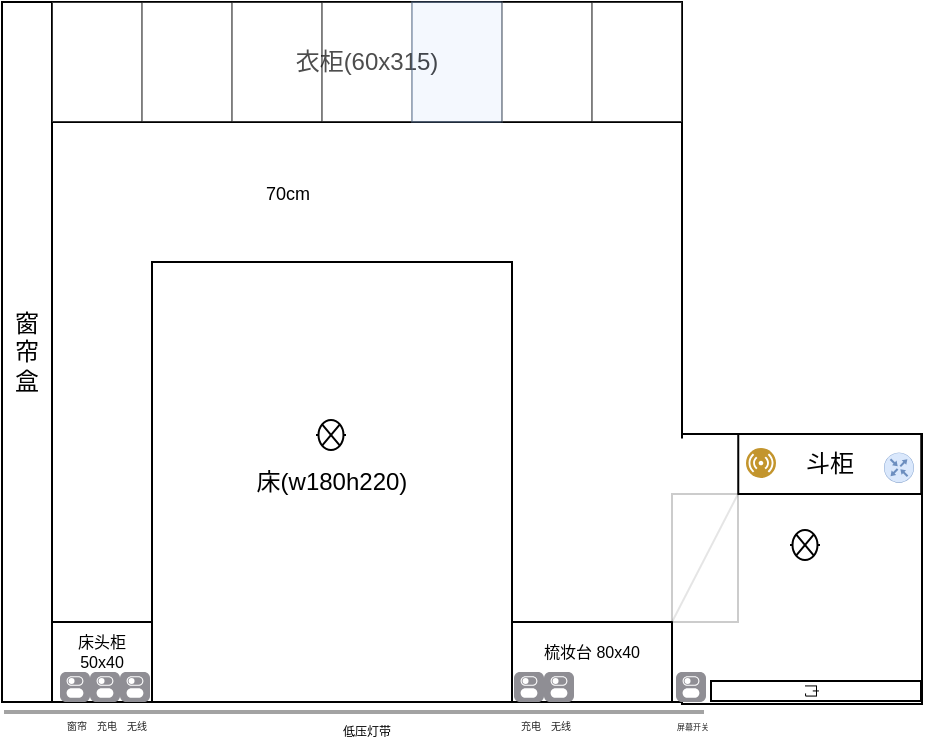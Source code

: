 <mxfile version="22.1.4" type="github" pages="7">
  <diagram id="iGxLTob1CFTJOu1sMd-u" name="主卧">
    <mxGraphModel dx="678" dy="380" grid="0" gridSize="10" guides="0" tooltips="1" connect="1" arrows="1" fold="1" page="0" pageScale="1" pageWidth="500" pageHeight="400" background="none" math="0" shadow="0">
      <root>
        <mxCell id="0" />
        <mxCell id="1" parent="0" />
        <mxCell id="2" value="" style="rounded=0;whiteSpace=wrap;html=1;" parent="1" vertex="1">
          <mxGeometry x="350" y="245" width="120" height="135" as="geometry" />
        </mxCell>
        <mxCell id="3" value="" style="rounded=0;whiteSpace=wrap;html=1;" parent="1" vertex="1">
          <mxGeometry x="10" y="29" width="340" height="350" as="geometry" />
        </mxCell>
        <mxCell id="4" value="&lt;font style=&quot;font-size: 7px;&quot;&gt;门&lt;/font&gt;" style="rounded=0;whiteSpace=wrap;html=1;rotation=90;" parent="1" vertex="1">
          <mxGeometry x="412" y="321" width="10" height="105" as="geometry" />
        </mxCell>
        <mxCell id="5" value="&lt;font style=&quot;font-size: 12px;&quot;&gt;窗帘盒&lt;/font&gt;" style="rounded=0;whiteSpace=wrap;html=1;" parent="1" vertex="1">
          <mxGeometry x="10" y="29" width="25" height="350" as="geometry" />
        </mxCell>
        <mxCell id="6" value="床头柜&lt;br&gt;50x40&lt;br&gt;&lt;br&gt;" style="rounded=0;whiteSpace=wrap;html=1;fontSize=8;" parent="1" vertex="1">
          <mxGeometry x="35" y="339" width="50" height="40" as="geometry" />
        </mxCell>
        <mxCell id="7" value="" style="rounded=0;whiteSpace=wrap;html=1;fontSize=12;strokeWidth=0;strokeColor=none;" parent="1" vertex="1">
          <mxGeometry x="345" y="247" width="10" height="131" as="geometry" />
        </mxCell>
        <mxCell id="8" value="梳妆台 80x40&lt;br&gt;&lt;br&gt;" style="rounded=0;whiteSpace=wrap;html=1;fontSize=8;" parent="1" vertex="1">
          <mxGeometry x="265" y="339" width="80" height="40" as="geometry" />
        </mxCell>
        <mxCell id="9" value="斗柜" style="rounded=0;whiteSpace=wrap;html=1;rotation=90;horizontal=0;" parent="1" vertex="1">
          <mxGeometry x="408.88" y="214.25" width="30" height="91.5" as="geometry" />
        </mxCell>
        <mxCell id="10" value="&lt;font style=&quot;font-size: 9px;&quot;&gt;70cm&lt;/font&gt;" style="rounded=0;whiteSpace=wrap;html=1;rotation=90;horizontal=0;strokeColor=none;" parent="1" vertex="1">
          <mxGeometry x="118" y="109" width="70" height="30" as="geometry" />
        </mxCell>
        <mxCell id="11" value="衣柜(60x315)" style="rounded=0;whiteSpace=wrap;html=1;" parent="1" vertex="1">
          <mxGeometry x="35" y="29" width="315" height="60" as="geometry" />
        </mxCell>
        <mxCell id="12" value="床(w180h220)" style="rounded=0;whiteSpace=wrap;html=1;" parent="1" vertex="1">
          <mxGeometry x="85" y="159" width="180" height="220" as="geometry" />
        </mxCell>
        <mxCell id="jFWw-1WB0AM2nuvwrmAK-12" value="" style="rounded=0;whiteSpace=wrap;html=1;fontSize=16;opacity=30;" parent="1" vertex="1">
          <mxGeometry x="35" y="29" width="45" height="60" as="geometry" />
        </mxCell>
        <mxCell id="jFWw-1WB0AM2nuvwrmAK-13" value="" style="rounded=0;whiteSpace=wrap;html=1;fontSize=16;opacity=30;" parent="1" vertex="1">
          <mxGeometry x="80" y="29" width="45" height="60" as="geometry" />
        </mxCell>
        <mxCell id="jFWw-1WB0AM2nuvwrmAK-14" value="" style="rounded=0;whiteSpace=wrap;html=1;fontSize=16;opacity=30;" parent="1" vertex="1">
          <mxGeometry x="125" y="29" width="45" height="60" as="geometry" />
        </mxCell>
        <mxCell id="jFWw-1WB0AM2nuvwrmAK-15" value="" style="rounded=0;whiteSpace=wrap;html=1;fontSize=16;opacity=30;" parent="1" vertex="1">
          <mxGeometry x="170" y="29" width="45" height="60" as="geometry" />
        </mxCell>
        <mxCell id="jFWw-1WB0AM2nuvwrmAK-16" value="" style="rounded=0;whiteSpace=wrap;html=1;fontSize=16;opacity=30;fillColor=#dae8fc;strokeColor=#6c8ebf;" parent="1" vertex="1">
          <mxGeometry x="215" y="29" width="45" height="60" as="geometry" />
        </mxCell>
        <mxCell id="jFWw-1WB0AM2nuvwrmAK-17" value="" style="rounded=0;whiteSpace=wrap;html=1;fontSize=16;opacity=30;" parent="1" vertex="1">
          <mxGeometry x="260" y="29" width="45" height="60" as="geometry" />
        </mxCell>
        <mxCell id="jFWw-1WB0AM2nuvwrmAK-18" value="" style="rounded=0;whiteSpace=wrap;html=1;fontSize=16;opacity=30;" parent="1" vertex="1">
          <mxGeometry x="305" y="29" width="45" height="60" as="geometry" />
        </mxCell>
        <mxCell id="hAA1NZ7OuUM9K7THEyfF-14" value="" style="image;aspect=fixed;perimeter=ellipsePerimeter;html=1;align=center;shadow=0;dashed=0;fontColor=#4277BB;labelBackgroundColor=default;fontSize=12;spacingTop=3;image=img/lib/ibm/users/sensor.svg;imageBackground=default;fillStyle=hatch;" vertex="1" parent="1">
          <mxGeometry x="382" y="252" width="15" height="15" as="geometry" />
        </mxCell>
        <mxCell id="1U1xgXzTZR26I6f4ALCo-12" value="&lt;font style=&quot;font-size: 4px;&quot;&gt;屏幕开关&lt;/font&gt;" style="html=1;strokeWidth=1;shadow=0;dashed=0;shape=mxgraph.ios7.misc.switch;fillColor=#8F8E94;strokeColor=none;buttonText=;strokeColor2=#222222;fontColor=#222222;fontSize=8;verticalLabelPosition=bottom;verticalAlign=top;align=center;sketch=0;" vertex="1" parent="1">
          <mxGeometry x="347" y="364" width="15" height="15" as="geometry" />
        </mxCell>
        <mxCell id="1U1xgXzTZR26I6f4ALCo-13" value="&lt;font style=&quot;font-size: 5px;&quot;&gt;充电&lt;/font&gt;" style="html=1;strokeWidth=1;shadow=0;dashed=0;shape=mxgraph.ios7.misc.switch;fillColor=#8F8E94;strokeColor=none;buttonText=;strokeColor2=#222222;fontColor=#222222;fontSize=8;verticalLabelPosition=bottom;verticalAlign=top;align=center;sketch=0;" vertex="1" parent="1">
          <mxGeometry x="266" y="364" width="15" height="15" as="geometry" />
        </mxCell>
        <mxCell id="1U1xgXzTZR26I6f4ALCo-14" value="&lt;font style=&quot;font-size: 5px;&quot;&gt;无线&lt;/font&gt;" style="html=1;strokeWidth=1;shadow=0;dashed=0;shape=mxgraph.ios7.misc.switch;fillColor=#8F8E94;strokeColor=none;buttonText=;strokeColor2=#222222;fontColor=#222222;fontSize=8;verticalLabelPosition=bottom;verticalAlign=top;align=center;sketch=0;" vertex="1" parent="1">
          <mxGeometry x="69" y="364" width="15" height="15" as="geometry" />
        </mxCell>
        <mxCell id="1U1xgXzTZR26I6f4ALCo-15" value="&lt;font style=&quot;font-size: 5px;&quot;&gt;充电&lt;/font&gt;" style="html=1;strokeWidth=1;shadow=0;dashed=0;shape=mxgraph.ios7.misc.switch;fillColor=#8F8E94;strokeColor=none;buttonText=;strokeColor2=#222222;fontColor=#222222;fontSize=8;verticalLabelPosition=bottom;verticalAlign=top;align=center;sketch=0;" vertex="1" parent="1">
          <mxGeometry x="54" y="364" width="15" height="15" as="geometry" />
        </mxCell>
        <mxCell id="1U1xgXzTZR26I6f4ALCo-17" value="&lt;font style=&quot;font-size: 5px;&quot;&gt;无线&lt;/font&gt;" style="html=1;strokeWidth=1;shadow=0;dashed=0;shape=mxgraph.ios7.misc.switch;fillColor=#8F8E94;strokeColor=none;buttonText=;strokeColor2=#222222;fontColor=#222222;fontSize=8;verticalLabelPosition=bottom;verticalAlign=top;align=center;sketch=0;" vertex="1" parent="1">
          <mxGeometry x="281" y="364" width="15" height="15" as="geometry" />
        </mxCell>
        <mxCell id="1U1xgXzTZR26I6f4ALCo-18" value="&lt;font style=&quot;font-size: 5px;&quot;&gt;窗帘&lt;/font&gt;" style="html=1;strokeWidth=1;shadow=0;dashed=0;shape=mxgraph.ios7.misc.switch;fillColor=#8F8E94;strokeColor=none;buttonText=;strokeColor2=#222222;fontColor=#222222;fontSize=8;verticalLabelPosition=bottom;verticalAlign=top;align=center;sketch=0;" vertex="1" parent="1">
          <mxGeometry x="39" y="364" width="15" height="15" as="geometry" />
        </mxCell>
        <mxCell id="1U1xgXzTZR26I6f4ALCo-19" value="" style="sketch=0;points=[[0.5,0,0],[1,0.5,0],[0.5,1,0],[0,0.5,0],[0.145,0.145,0],[0.856,0.145,0],[0.855,0.856,0],[0.145,0.855,0]];verticalLabelPosition=bottom;html=1;verticalAlign=top;aspect=fixed;align=center;pointerEvents=1;shape=mxgraph.cisco19.rect;prIcon=router;fontSize=16;fillColor=#dae8fc;strokeColor=#6c8ebf;" vertex="1" parent="1">
          <mxGeometry x="451" y="254.37" width="15" height="15" as="geometry" />
        </mxCell>
        <mxCell id="y-0ovtjLK2a4nf-JqHrx-13" value="" style="pointerEvents=1;verticalLabelPosition=bottom;shadow=0;dashed=0;align=center;html=1;verticalAlign=top;shape=mxgraph.electrical.miscellaneous.light_bulb;" vertex="1" parent="1">
          <mxGeometry x="404" y="293" width="15" height="15" as="geometry" />
        </mxCell>
        <mxCell id="y-0ovtjLK2a4nf-JqHrx-14" value="" style="pointerEvents=1;verticalLabelPosition=bottom;shadow=0;dashed=0;align=center;html=1;verticalAlign=top;shape=mxgraph.electrical.miscellaneous.light_bulb;" vertex="1" parent="1">
          <mxGeometry x="167" y="238" width="15" height="15" as="geometry" />
        </mxCell>
        <mxCell id="y-0ovtjLK2a4nf-JqHrx-15" value="" style="endArrow=none;html=1;rounded=1;strokeWidth=2;opacity=60;shadow=0;fillColor=#f5f5f5;strokeColor=#666666;" edge="1" parent="1">
          <mxGeometry width="50" height="50" relative="1" as="geometry">
            <mxPoint x="11" y="384" as="sourcePoint" />
            <mxPoint x="361" y="384" as="targetPoint" />
          </mxGeometry>
        </mxCell>
        <mxCell id="y-0ovtjLK2a4nf-JqHrx-16" value="&lt;font style=&quot;font-size: 6px;&quot;&gt;低压灯带&lt;/font&gt;" style="edgeLabel;html=1;align=center;verticalAlign=middle;resizable=0;points=[];" vertex="1" connectable="0" parent="y-0ovtjLK2a4nf-JqHrx-15">
          <mxGeometry x="0.065" y="1" relative="1" as="geometry">
            <mxPoint x="-6" y="9" as="offset" />
          </mxGeometry>
        </mxCell>
        <mxCell id="6Dko9cEeXpgjpk5yiKE9-14" value="" style="rounded=0;whiteSpace=wrap;html=1;opacity=20;" vertex="1" parent="1">
          <mxGeometry x="345" y="275" width="33" height="64" as="geometry" />
        </mxCell>
        <mxCell id="6Dko9cEeXpgjpk5yiKE9-13" value="" style="endArrow=none;html=1;rounded=0;entryX=1;entryY=0;entryDx=0;entryDy=0;exitX=0;exitY=1;exitDx=0;exitDy=0;opacity=10;" edge="1" parent="1" source="6Dko9cEeXpgjpk5yiKE9-14" target="6Dko9cEeXpgjpk5yiKE9-14">
          <mxGeometry width="50" height="50" relative="1" as="geometry">
            <mxPoint x="345" y="338" as="sourcePoint" />
            <mxPoint x="395" y="288" as="targetPoint" />
          </mxGeometry>
        </mxCell>
      </root>
    </mxGraphModel>
  </diagram>
  <diagram name="客餐厅" id="IkxFQr-uDUhr6iipd33n">
    <mxGraphModel dx="874" dy="666" grid="0" gridSize="10" guides="0" tooltips="1" connect="1" arrows="1" fold="1" page="0" pageScale="1" pageWidth="500" pageHeight="400" background="none" math="0" shadow="0">
      <root>
        <mxCell id="0RadBY_C3BraXhIQItzH-0" />
        <mxCell id="0RadBY_C3BraXhIQItzH-1" parent="0RadBY_C3BraXhIQItzH-0" />
        <mxCell id="0RadBY_C3BraXhIQItzH-7" value="" style="rounded=0;whiteSpace=wrap;html=1;fontSize=12;strokeWidth=0;strokeColor=none;" vertex="1" parent="0RadBY_C3BraXhIQItzH-1">
          <mxGeometry x="345" y="220" width="10" height="158" as="geometry" />
        </mxCell>
        <mxCell id="0RadBY_C3BraXhIQItzH-12" value="" style="rounded=0;whiteSpace=wrap;html=1;rotation=0;" vertex="1" parent="0RadBY_C3BraXhIQItzH-1">
          <mxGeometry x="-60" y="502" width="480" height="390" as="geometry" />
        </mxCell>
        <mxCell id="JO8drXEu4NLQUVlrzWHn-0" value="" style="rounded=0;whiteSpace=wrap;html=1;" vertex="1" parent="0RadBY_C3BraXhIQItzH-1">
          <mxGeometry x="420" y="502" width="290" height="390" as="geometry" />
        </mxCell>
        <mxCell id="8EIsKOmHCRe4T48h-WTD-0" value="" style="rounded=0;whiteSpace=wrap;html=1;" vertex="1" parent="0RadBY_C3BraXhIQItzH-1">
          <mxGeometry x="250" y="892" width="170" height="230" as="geometry" />
        </mxCell>
        <mxCell id="XW0Dbj1vKxwMWDCjLG6Q-60" value="" style="rounded=0;whiteSpace=wrap;html=1;container=0;" vertex="1" parent="0RadBY_C3BraXhIQItzH-1">
          <mxGeometry x="434" y="905" width="275" height="215" as="geometry" />
        </mxCell>
        <mxCell id="m3Jh8_dRt-DaYdOaXuVg-0" value="" style="rounded=0;whiteSpace=wrap;html=1;" vertex="1" parent="0RadBY_C3BraXhIQItzH-1">
          <mxGeometry x="-61" y="231" width="340" height="270" as="geometry" />
        </mxCell>
        <mxCell id="0RadBY_C3BraXhIQItzH-2" value="" style="rounded=0;whiteSpace=wrap;html=1;" vertex="1" parent="0RadBY_C3BraXhIQItzH-1">
          <mxGeometry x="280" y="97" width="120" height="135" as="geometry" />
        </mxCell>
        <mxCell id="0RadBY_C3BraXhIQItzH-3" value="" style="rounded=0;whiteSpace=wrap;html=1;" vertex="1" parent="0RadBY_C3BraXhIQItzH-1">
          <mxGeometry x="-60" y="-118" width="340" height="350" as="geometry" />
        </mxCell>
        <mxCell id="Ew5XwRKEgUhvIoIF0asi-0" value="" style="rounded=0;whiteSpace=wrap;html=1;" vertex="1" parent="0RadBY_C3BraXhIQItzH-1">
          <mxGeometry x="425" y="84" width="285" height="260" as="geometry" />
        </mxCell>
        <mxCell id="Ew5XwRKEgUhvIoIF0asi-1" value="" style="rounded=0;whiteSpace=wrap;html=1;" vertex="1" parent="0RadBY_C3BraXhIQItzH-1">
          <mxGeometry x="280" y="-117" width="170" height="200" as="geometry" />
        </mxCell>
        <mxCell id="mytuuumM5dRBNz4xwmTH-0" value="" style="rounded=0;whiteSpace=wrap;html=1;" vertex="1" parent="0RadBY_C3BraXhIQItzH-1">
          <mxGeometry x="424" y="342" width="285" height="160" as="geometry" />
        </mxCell>
        <mxCell id="Fhilx2rJ1NwyBQfFNBjS-0" value="" style="rounded=0;whiteSpace=wrap;html=1;" vertex="1" parent="0RadBY_C3BraXhIQItzH-1">
          <mxGeometry x="710" y="501" width="170" height="390" as="geometry" />
        </mxCell>
        <mxCell id="O3Krx_S2obmwMUcF7uKc-0" value="" style="rounded=0;whiteSpace=wrap;html=1;" vertex="1" parent="0RadBY_C3BraXhIQItzH-1">
          <mxGeometry x="-191" y="232" width="130" height="659" as="geometry" />
        </mxCell>
        <mxCell id="rmdEsXPstIkQlDoMEhM1-0" value="" style="image;aspect=fixed;perimeter=ellipsePerimeter;html=1;align=center;shadow=0;dashed=0;fontColor=#4277BB;labelBackgroundColor=default;fontSize=12;spacingTop=3;image=img/lib/ibm/users/sensor.svg;imageBackground=default;fillStyle=hatch;" vertex="1" parent="0RadBY_C3BraXhIQItzH-1">
          <mxGeometry x="77" y="503" width="15" height="15" as="geometry" />
        </mxCell>
        <mxCell id="rmdEsXPstIkQlDoMEhM1-1" value="" style="sketch=0;points=[[0.5,0,0],[1,0.5,0],[0.5,1,0],[0,0.5,0],[0.145,0.145,0],[0.856,0.145,0],[0.855,0.856,0],[0.145,0.855,0]];verticalLabelPosition=bottom;html=1;verticalAlign=top;aspect=fixed;align=center;pointerEvents=1;shape=mxgraph.cisco19.rect;prIcon=router;fontSize=16;fillColor=#dae8fc;strokeColor=#6c8ebf;" vertex="1" parent="0RadBY_C3BraXhIQItzH-1">
          <mxGeometry x="175" y="504" width="15" height="15" as="geometry" />
        </mxCell>
        <mxCell id="LNrzgF7rz1Mp8zWWEF57-0" value="&lt;font style=&quot;font-size: 5px;&quot;&gt;屏幕开关&lt;/font&gt;" style="html=1;strokeWidth=1;shadow=0;dashed=0;shape=mxgraph.ios7.misc.switch;fillColor=#8F8E94;strokeColor=none;buttonText=;strokeColor2=#222222;fontColor=#222222;fontSize=8;verticalLabelPosition=middle;verticalAlign=middle;align=right;sketch=0;labelPosition=left;" vertex="1" parent="0RadBY_C3BraXhIQItzH-1">
          <mxGeometry x="403" y="1056" width="15" height="15" as="geometry" />
        </mxCell>
        <mxCell id="LNrzgF7rz1Mp8zWWEF57-1" value="&lt;span style=&quot;font-size: 5px;&quot;&gt;情景开关&lt;/span&gt;" style="html=1;strokeWidth=1;shadow=0;dashed=0;shape=mxgraph.ios7.misc.switch;fillColor=#8F8E94;strokeColor=none;buttonText=;strokeColor2=#222222;fontColor=#222222;fontSize=8;verticalLabelPosition=middle;verticalAlign=middle;align=right;sketch=0;labelPosition=left;" vertex="1" parent="0RadBY_C3BraXhIQItzH-1">
          <mxGeometry x="403" y="1072" width="15" height="15" as="geometry" />
        </mxCell>
        <mxCell id="93pt8aCrTcxU5U6Np_0g-0" value="" style="image;aspect=fixed;perimeter=ellipsePerimeter;html=1;align=center;shadow=0;dashed=0;fontColor=#4277BB;labelBackgroundColor=default;fontSize=12;spacingTop=3;image=img/lib/ibm/users/sensor.svg;imageBackground=default;fillStyle=hatch;" vertex="1" parent="0RadBY_C3BraXhIQItzH-1">
          <mxGeometry x="403" y="1039" width="14" height="14" as="geometry" />
        </mxCell>
        <mxCell id="93pt8aCrTcxU5U6Np_0g-1" value="&lt;font style=&quot;font-size: 5px;&quot;&gt;屏幕开关&lt;/font&gt;" style="html=1;strokeWidth=1;shadow=0;dashed=0;shape=mxgraph.ios7.misc.switch;fillColor=#8F8E94;strokeColor=none;buttonText=;strokeColor2=#222222;fontColor=#222222;fontSize=8;verticalLabelPosition=top;verticalAlign=bottom;align=center;sketch=0;labelPosition=center;" vertex="1" parent="0RadBY_C3BraXhIQItzH-1">
          <mxGeometry x="436" y="877" width="15" height="15" as="geometry" />
        </mxCell>
        <mxCell id="93pt8aCrTcxU5U6Np_0g-3" value="&lt;font style=&quot;font-size: 5px;&quot;&gt;客厅&lt;/font&gt;" style="html=1;strokeWidth=1;shadow=0;dashed=0;shape=mxgraph.ios7.misc.switch;fillColor=#8F8E94;strokeColor=none;buttonText=;strokeColor2=#222222;fontColor=#222222;fontSize=8;verticalLabelPosition=top;verticalAlign=bottom;align=center;sketch=0;labelPosition=center;" vertex="1" parent="0RadBY_C3BraXhIQItzH-1">
          <mxGeometry x="457" y="877" width="15" height="15" as="geometry" />
        </mxCell>
        <mxCell id="93pt8aCrTcxU5U6Np_0g-4" value="&lt;span style=&quot;font-size: 5px;&quot;&gt;餐厅&lt;/span&gt;" style="html=1;strokeWidth=1;shadow=0;dashed=0;shape=mxgraph.ios7.misc.switch;fillColor=#8F8E94;strokeColor=none;buttonText=;strokeColor2=#222222;fontColor=#222222;fontSize=8;verticalLabelPosition=top;verticalAlign=bottom;align=center;sketch=0;labelPosition=center;" vertex="1" parent="0RadBY_C3BraXhIQItzH-1">
          <mxGeometry x="478" y="877" width="15" height="15" as="geometry" />
        </mxCell>
        <mxCell id="93pt8aCrTcxU5U6Np_0g-7" value="&lt;span style=&quot;font-size: 5px;&quot;&gt;厨房&lt;/span&gt;" style="html=1;strokeWidth=1;shadow=0;dashed=0;shape=mxgraph.ios7.misc.switch;fillColor=#8F8E94;strokeColor=none;buttonText=;strokeColor2=#222222;fontColor=#222222;fontSize=8;verticalLabelPosition=top;verticalAlign=bottom;align=center;sketch=0;labelPosition=center;" vertex="1" parent="0RadBY_C3BraXhIQItzH-1">
          <mxGeometry x="696" y="794" width="15" height="15" as="geometry" />
        </mxCell>
        <mxCell id="93pt8aCrTcxU5U6Np_0g-9" value="" style="image;aspect=fixed;perimeter=ellipsePerimeter;html=1;align=center;shadow=0;dashed=0;fontColor=#4277BB;labelBackgroundColor=default;fontSize=12;spacingTop=3;image=img/lib/ibm/users/sensor.svg;imageBackground=default;fillStyle=hatch;" vertex="1" parent="0RadBY_C3BraXhIQItzH-1">
          <mxGeometry x="866" y="678" width="14" height="14" as="geometry" />
        </mxCell>
        <mxCell id="93pt8aCrTcxU5U6Np_0g-11" value="" style="image;aspect=fixed;perimeter=ellipsePerimeter;html=1;align=right;shadow=0;dashed=0;fontColor=#4277BB;labelBackgroundColor=default;fontSize=12;spacingTop=3;image=img/lib/ibm/users/sensor.svg;imageBackground=default;fillStyle=hatch;labelPosition=left;verticalLabelPosition=middle;verticalAlign=middle;" vertex="1" parent="0RadBY_C3BraXhIQItzH-1">
          <mxGeometry x="-78" y="497" width="14" height="14" as="geometry" />
        </mxCell>
        <mxCell id="93pt8aCrTcxU5U6Np_0g-12" value="&lt;font style=&quot;font-size: 5px;&quot;&gt;窗帘&lt;/font&gt;" style="html=1;strokeWidth=1;shadow=0;dashed=0;shape=mxgraph.ios7.misc.switch;fillColor=#8F8E94;strokeColor=none;buttonText=;strokeColor2=#222222;fontColor=#222222;fontSize=8;verticalLabelPosition=middle;verticalAlign=middle;align=right;sketch=0;labelPosition=left;" vertex="1" parent="0RadBY_C3BraXhIQItzH-1">
          <mxGeometry x="-80" y="516" width="15" height="15" as="geometry" />
        </mxCell>
        <mxCell id="93pt8aCrTcxU5U6Np_0g-13" value="&lt;font style=&quot;font-size: 5px;&quot;&gt;窗帘&lt;/font&gt;" style="html=1;strokeWidth=1;shadow=0;dashed=0;shape=mxgraph.ios7.misc.switch;fillColor=#8F8E94;strokeColor=none;buttonText=;strokeColor2=#222222;fontColor=#222222;fontSize=8;verticalLabelPosition=middle;verticalAlign=middle;align=right;sketch=0;labelPosition=left;" vertex="1" parent="0RadBY_C3BraXhIQItzH-1">
          <mxGeometry x="-80" y="531" width="15" height="15" as="geometry" />
        </mxCell>
        <mxCell id="93pt8aCrTcxU5U6Np_0g-14" value="&lt;font style=&quot;font-size: 5px;&quot;&gt;开关&lt;/font&gt;" style="html=1;strokeWidth=1;shadow=0;dashed=0;shape=mxgraph.ios7.misc.switch;fillColor=#8F8E94;strokeColor=none;buttonText=;strokeColor2=#222222;fontColor=#222222;fontSize=8;verticalLabelPosition=middle;verticalAlign=middle;align=right;sketch=0;labelPosition=left;" vertex="1" parent="0RadBY_C3BraXhIQItzH-1">
          <mxGeometry x="-81" y="549" width="15" height="15" as="geometry" />
        </mxCell>
        <mxCell id="93pt8aCrTcxU5U6Np_0g-16" value="&lt;span style=&quot;font-size: 5px;&quot;&gt;开关&lt;/span&gt;" style="html=1;strokeWidth=1;shadow=0;dashed=0;shape=mxgraph.ios7.misc.switch;fillColor=#8F8E94;strokeColor=none;buttonText=;strokeColor2=#222222;fontColor=#222222;fontSize=8;verticalLabelPosition=top;verticalAlign=bottom;align=center;sketch=0;labelPosition=center;" vertex="1" parent="0RadBY_C3BraXhIQItzH-1">
          <mxGeometry x="409" y="418" width="15" height="15" as="geometry" />
        </mxCell>
        <mxCell id="93pt8aCrTcxU5U6Np_0g-18" value="&lt;span style=&quot;font-size: 5px;&quot;&gt;开关&lt;/span&gt;" style="html=1;strokeWidth=1;shadow=0;dashed=0;shape=mxgraph.ios7.misc.switch;fillColor=#8F8E94;strokeColor=none;buttonText=;strokeColor2=#222222;fontColor=#222222;fontSize=8;verticalLabelPosition=top;verticalAlign=bottom;align=center;sketch=0;labelPosition=center;" vertex="1" parent="0RadBY_C3BraXhIQItzH-1">
          <mxGeometry x="263" y="61" width="15" height="15" as="geometry" />
        </mxCell>
        <mxCell id="93pt8aCrTcxU5U6Np_0g-19" value="" style="image;aspect=fixed;perimeter=ellipsePerimeter;html=1;align=center;shadow=0;dashed=0;fontColor=#4277BB;labelBackgroundColor=default;fontSize=12;spacingTop=3;image=img/lib/ibm/users/sensor.svg;imageBackground=default;fillStyle=hatch;" vertex="1" parent="0RadBY_C3BraXhIQItzH-1">
          <mxGeometry x="513" y="472" width="15" height="15" as="geometry" />
        </mxCell>
        <mxCell id="93pt8aCrTcxU5U6Np_0g-20" value="" style="image;aspect=fixed;perimeter=ellipsePerimeter;html=1;align=center;shadow=0;dashed=0;fontColor=#4277BB;labelBackgroundColor=default;fontSize=12;spacingTop=3;image=img/lib/ibm/users/sensor.svg;imageBackground=default;fillStyle=hatch;" vertex="1" parent="0RadBY_C3BraXhIQItzH-1">
          <mxGeometry x="652" y="349" width="15" height="15" as="geometry" />
        </mxCell>
      </root>
    </mxGraphModel>
  </diagram>
  <diagram id="X76r_KgreaUT2XttwzLK" name="次卧">
    <mxGraphModel dx="593" dy="333" grid="0" gridSize="10" guides="1" tooltips="1" connect="1" arrows="1" fold="1" page="0" pageScale="1" pageWidth="400" pageHeight="400" math="0" shadow="0">
      <root>
        <mxCell id="0" />
        <mxCell id="1" parent="0" />
        <mxCell id="YC-ziz15fnvhEWZhQmtj-1" value="" style="rounded=0;whiteSpace=wrap;html=1;" parent="1" vertex="1">
          <mxGeometry x="48" y="93" width="340" height="270" as="geometry" />
        </mxCell>
        <mxCell id="YC-ziz15fnvhEWZhQmtj-2" value="" style="rounded=0;whiteSpace=wrap;html=1;fontSize=7;" parent="1" vertex="1">
          <mxGeometry x="23" y="93" width="25" height="55" as="geometry" />
        </mxCell>
        <mxCell id="YC-ziz15fnvhEWZhQmtj-3" value="" style="rounded=0;whiteSpace=wrap;html=1;" parent="1" vertex="1">
          <mxGeometry x="48" y="93" width="15" height="270" as="geometry" />
        </mxCell>
        <mxCell id="YC-ziz15fnvhEWZhQmtj-4" value="&amp;nbsp; 空调" style="rounded=0;whiteSpace=wrap;html=1;" parent="1" vertex="1">
          <mxGeometry x="262" y="93" width="125" height="55" as="geometry" />
        </mxCell>
        <mxCell id="YC-ziz15fnvhEWZhQmtj-5" value="&lt;font style=&quot;font-size: 9px;&quot;&gt;推&lt;br&gt;拉&lt;br&gt;门&lt;/font&gt;" style="rounded=0;whiteSpace=wrap;html=1;" parent="1" vertex="1">
          <mxGeometry x="23" y="148" width="25" height="195" as="geometry" />
        </mxCell>
        <mxCell id="YC-ziz15fnvhEWZhQmtj-6" style="edgeStyle=none;html=1;fontSize=9;" parent="1" source="YC-ziz15fnvhEWZhQmtj-7" edge="1">
          <mxGeometry relative="1" as="geometry">
            <mxPoint x="207" y="190" as="targetPoint" />
            <Array as="points" />
          </mxGeometry>
        </mxCell>
        <mxCell id="YC-ziz15fnvhEWZhQmtj-7" value="&lt;font style=&quot;font-size: 9px;&quot;&gt;65cm&lt;/font&gt;" style="rounded=0;whiteSpace=wrap;html=1;fontSize=7;strokeColor=none;" parent="1" vertex="1">
          <mxGeometry x="193" y="148" width="30" height="65" as="geometry" />
        </mxCell>
        <mxCell id="YC-ziz15fnvhEWZhQmtj-8" value="椅子(60x60)" style="rounded=1;whiteSpace=wrap;html=1;fontSize=7;" parent="1" vertex="1">
          <mxGeometry x="88" y="280" width="60" height="60" as="geometry" />
        </mxCell>
        <mxCell id="YC-ziz15fnvhEWZhQmtj-9" value="桌子(110x60)" style="rounded=0;whiteSpace=wrap;html=1;fontSize=7;" parent="1" vertex="1">
          <mxGeometry x="63" y="303" width="110" height="60" as="geometry" />
        </mxCell>
        <mxCell id="YC-ziz15fnvhEWZhQmtj-11" value="床(150x215)" style="rounded=0;whiteSpace=wrap;html=1;" parent="1" vertex="1">
          <mxGeometry x="173" y="213" width="215" height="150" as="geometry" />
        </mxCell>
        <mxCell id="YC-ziz15fnvhEWZhQmtj-12" value="衣柜(55x200)" style="rounded=0;whiteSpace=wrap;html=1;" parent="1" vertex="1">
          <mxGeometry x="63" y="93" width="200" height="55" as="geometry" />
        </mxCell>
        <mxCell id="YC-ziz15fnvhEWZhQmtj-14" value="&lt;font style=&quot;font-size: 7px;&quot;&gt;门&lt;/font&gt;" style="rounded=0;whiteSpace=wrap;html=1;" parent="1" vertex="1">
          <mxGeometry x="298" y="93" width="90" height="10" as="geometry" />
        </mxCell>
        <mxCell id="iZ8hNC7S2IU6sly-sq2m-1" value="开&lt;br&gt;放&lt;br&gt;格" style="rounded=0;whiteSpace=wrap;html=1;fontSize=7;" parent="1" vertex="1">
          <mxGeometry x="263" y="93" width="20" height="55" as="geometry" />
        </mxCell>
        <mxCell id="YC-ziz15fnvhEWZhQmtj-13" value="&lt;font style=&quot;font-size: 7px;&quot;&gt;门&lt;/font&gt;" style="rounded=0;whiteSpace=wrap;html=1;" parent="1" vertex="1">
          <mxGeometry x="378" y="93" width="10" height="100" as="geometry" />
        </mxCell>
        <mxCell id="QCL5Y7JUFVMOseOvX-Qa-1" value="" style="image;aspect=fixed;perimeter=ellipsePerimeter;html=1;align=center;shadow=0;dashed=0;fontColor=#4277BB;labelBackgroundColor=default;fontSize=5;spacingTop=3;image=img/lib/ibm/users/sensor.svg;imageBackground=default;fillStyle=hatch;" vertex="1" parent="1">
          <mxGeometry x="156" y="348" width="15" height="15" as="geometry" />
        </mxCell>
        <mxCell id="QCL5Y7JUFVMOseOvX-Qa-2" value="无线" style="html=1;strokeWidth=1;shadow=0;dashed=0;shape=mxgraph.ios7.misc.switch;fillColor=#8F8E94;strokeColor=none;buttonText=;strokeColor2=#222222;fontColor=#222222;fontSize=5;verticalLabelPosition=bottom;verticalAlign=top;align=center;sketch=0;" vertex="1" parent="1">
          <mxGeometry x="141" y="348" width="15" height="15" as="geometry" />
        </mxCell>
        <mxCell id="QCL5Y7JUFVMOseOvX-Qa-4" value="&lt;font style=&quot;font-size: 4px;&quot;&gt;屏幕开关&lt;/font&gt;" style="html=1;strokeWidth=1;shadow=0;dashed=0;shape=mxgraph.ios7.misc.switch;fillColor=#8F8E94;strokeColor=none;buttonText=;strokeColor2=#222222;fontColor=#222222;fontSize=8;verticalLabelPosition=middle;verticalAlign=middle;align=right;sketch=0;labelPosition=left;" vertex="1" parent="1">
          <mxGeometry x="373" y="196" width="15" height="15" as="geometry" />
        </mxCell>
        <mxCell id="ufWRIlh_Pgv1zST5EozJ-1" value="插座" style="html=1;strokeWidth=1;shadow=0;dashed=0;shape=mxgraph.ios7.misc.switch;fillColor=#8F8E94;strokeColor=none;buttonText=;strokeColor2=#222222;fontColor=#222222;fontSize=5;verticalLabelPosition=bottom;verticalAlign=top;align=center;sketch=0;" vertex="1" parent="1">
          <mxGeometry x="126" y="348" width="15" height="15" as="geometry" />
        </mxCell>
        <mxCell id="ufWRIlh_Pgv1zST5EozJ-2" value="插座" style="html=1;strokeWidth=1;shadow=0;dashed=0;shape=mxgraph.ios7.misc.switch;fillColor=#8F8E94;strokeColor=none;buttonText=;strokeColor2=#222222;fontColor=#222222;fontSize=5;verticalLabelPosition=bottom;verticalAlign=top;align=center;sketch=0;" vertex="1" parent="1">
          <mxGeometry x="111" y="348" width="15" height="15" as="geometry" />
        </mxCell>
        <mxCell id="fs9x7nTa7O9UlMrbhS-D-1" value="" style="rounded=0;whiteSpace=wrap;html=1;fontSize=7;" vertex="1" parent="1">
          <mxGeometry x="23" y="343" width="25" height="20" as="geometry" />
        </mxCell>
        <mxCell id="fs9x7nTa7O9UlMrbhS-D-2" value="&lt;font style=&quot;font-size: 4px;&quot;&gt;窗帘盒&lt;/font&gt;" style="rounded=0;whiteSpace=wrap;html=1;" vertex="1" parent="1">
          <mxGeometry x="48" y="93" width="15" height="55" as="geometry" />
        </mxCell>
        <mxCell id="fs9x7nTa7O9UlMrbhS-D-3" value="&lt;font style=&quot;font-size: 4px;&quot;&gt;窗帘盒&lt;/font&gt;" style="rounded=0;whiteSpace=wrap;html=1;" vertex="1" parent="1">
          <mxGeometry x="48" y="343" width="15" height="20" as="geometry" />
        </mxCell>
      </root>
    </mxGraphModel>
  </diagram>
  <diagram id="aLSxvwJ0gBWf9LIRor2G" name="儿童房">
    <mxGraphModel dx="678" dy="380" grid="0" gridSize="10" guides="1" tooltips="1" connect="1" arrows="1" fold="1" page="0" pageScale="1" pageWidth="500" pageHeight="400" math="0" shadow="0">
      <root>
        <mxCell id="0" />
        <mxCell id="1" parent="0" />
        <mxCell id="jQ-a7CguUcNQit3pCRuz-1" value="" style="rounded=0;whiteSpace=wrap;html=1;" parent="1" vertex="1">
          <mxGeometry x="22" y="65" width="285" height="260" as="geometry" />
        </mxCell>
        <mxCell id="jQ-a7CguUcNQit3pCRuz-5" value="椅子" style="rounded=1;whiteSpace=wrap;html=1;strokeColor=#000000;" parent="1" vertex="1">
          <mxGeometry x="62" y="113" width="60" height="60" as="geometry" />
        </mxCell>
        <mxCell id="jQ-a7CguUcNQit3pCRuz-6" value="&lt;br&gt;&lt;br&gt;桌子(140x70)" style="rounded=0;whiteSpace=wrap;html=1;" parent="1" vertex="1">
          <mxGeometry x="22" y="65" width="140" height="70" as="geometry" />
        </mxCell>
        <mxCell id="jQ-a7CguUcNQit3pCRuz-7" value="吊柜" style="rounded=0;whiteSpace=wrap;html=1;opacity=10;" parent="1" vertex="1">
          <mxGeometry x="22" y="65" width="140" height="35" as="geometry" />
        </mxCell>
        <mxCell id="jQ-a7CguUcNQit3pCRuz-8" value="&lt;font style=&quot;font-size: 10px;&quot;&gt;空调&lt;/font&gt;" style="rounded=0;whiteSpace=wrap;html=1;" parent="1" vertex="1">
          <mxGeometry x="22" y="270" width="110" height="55" as="geometry" />
        </mxCell>
        <mxCell id="jQ-a7CguUcNQit3pCRuz-9" value="&lt;font style=&quot;font-size: 7px;&quot;&gt;门&lt;/font&gt;" style="rounded=0;whiteSpace=wrap;html=1;" parent="1" vertex="1">
          <mxGeometry x="22" y="220" width="10" height="105" as="geometry" />
        </mxCell>
        <mxCell id="jQ-a7CguUcNQit3pCRuz-10" value="&lt;font style=&quot;font-size: 7px;&quot;&gt;门&lt;/font&gt;" style="rounded=0;whiteSpace=wrap;html=1;rotation=90;" parent="1" vertex="1">
          <mxGeometry x="62" y="275" width="10" height="90" as="geometry" />
        </mxCell>
        <mxCell id="jQ-a7CguUcNQit3pCRuz-11" value="&lt;br&gt;衣柜高 285 - 30 = 250&lt;br&gt;&lt;br&gt;床&lt;br&gt;205x135x50&lt;br&gt;190x135x20&lt;br&gt;&lt;br&gt;" style="text;html=1;strokeColor=none;fillColor=none;align=left;verticalAlign=middle;whiteSpace=wrap;rounded=0;" parent="1" vertex="1">
          <mxGeometry x="322" y="97" width="163" height="223" as="geometry" />
        </mxCell>
        <mxCell id="jQ-a7CguUcNQit3pCRuz-2" value="床(w135h205)" style="rounded=0;whiteSpace=wrap;html=1;" parent="1" vertex="1">
          <mxGeometry x="172" y="65" width="135" height="205" as="geometry" />
        </mxCell>
        <mxCell id="jQ-a7CguUcNQit3pCRuz-3" value="&lt;font style=&quot;font-size: 8px;&quot;&gt;窗帘盒&lt;/font&gt;" style="rounded=0;whiteSpace=wrap;html=1;strokeColor=#4e4646;" parent="1" vertex="1">
          <mxGeometry x="292" y="270" width="15" height="55" as="geometry" />
        </mxCell>
        <mxCell id="jQ-a7CguUcNQit3pCRuz-4" value="衣柜(55x170)" style="rounded=0;whiteSpace=wrap;html=1;shadow=0;glass=0;opacity=50;" parent="1" vertex="1">
          <mxGeometry x="132" y="270" width="160" height="55" as="geometry" />
        </mxCell>
        <mxCell id="B5NzgowoITlGc32n17o3-1" value="" style="rounded=0;whiteSpace=wrap;html=1;shadow=0;glass=0;opacity=50;" parent="1" vertex="1">
          <mxGeometry x="112" y="270" width="20" height="55" as="geometry" />
        </mxCell>
        <mxCell id="KD2zoA76d-t-va_rwXCo-1" value="&lt;span style=&quot;font-size: 4px;&quot;&gt;白&lt;br&gt;板&lt;/span&gt;" style="rounded=0;whiteSpace=wrap;html=1;" parent="1" vertex="1">
          <mxGeometry x="22" y="137" width="5" height="80" as="geometry" />
        </mxCell>
        <mxCell id="dyMRBAeO82F5OutBlsoX-3" value="" style="rounded=0;whiteSpace=wrap;html=1;shadow=0;glass=0;opacity=50;" vertex="1" parent="1">
          <mxGeometry x="132" y="270" width="40" height="55" as="geometry" />
        </mxCell>
        <mxCell id="dyMRBAeO82F5OutBlsoX-5" value="" style="rounded=0;whiteSpace=wrap;html=1;shadow=0;glass=0;opacity=50;" vertex="1" parent="1">
          <mxGeometry x="172" y="270" width="40" height="55" as="geometry" />
        </mxCell>
        <mxCell id="dyMRBAeO82F5OutBlsoX-6" value="" style="rounded=0;whiteSpace=wrap;html=1;shadow=0;glass=0;opacity=50;" vertex="1" parent="1">
          <mxGeometry x="212" y="270" width="40" height="55" as="geometry" />
        </mxCell>
        <mxCell id="3BMQw6ktT0DC5uGen-Za-1" value="传感器" style="image;aspect=fixed;perimeter=ellipsePerimeter;html=1;align=center;shadow=0;dashed=0;fontColor=default;labelBackgroundColor=default;fontSize=5;spacingTop=3;image=img/lib/ibm/users/sensor.svg;imageBackground=default;fillStyle=hatch;labelPosition=center;verticalLabelPosition=top;verticalAlign=bottom;" vertex="1" parent="1">
          <mxGeometry x="144.5" y="65" width="15" height="15" as="geometry" />
        </mxCell>
        <mxCell id="ikK2iVyhjWGV6-M-ySzG-1" value="屏幕开关" style="html=1;strokeWidth=1;shadow=0;dashed=0;shape=mxgraph.ios7.misc.switch;fillColor=#8F8E94;strokeColor=none;buttonText=;strokeColor2=#222222;fontColor=#222222;fontSize=8;verticalLabelPosition=middle;verticalAlign=middle;align=left;sketch=0;labelPosition=right;" vertex="1" parent="1">
          <mxGeometry x="22" y="202" width="15" height="15" as="geometry" />
        </mxCell>
        <mxCell id="ikK2iVyhjWGV6-M-ySzG-2" value="插座" style="html=1;strokeWidth=1;shadow=0;dashed=0;shape=mxgraph.ios7.misc.switch;fillColor=#8F8E94;strokeColor=none;buttonText=;strokeColor2=#222222;fontColor=default;fontSize=5;verticalLabelPosition=top;verticalAlign=bottom;align=center;sketch=0;labelPosition=center;" vertex="1" parent="1">
          <mxGeometry x="37" y="65" width="15" height="15" as="geometry" />
        </mxCell>
        <mxCell id="ikK2iVyhjWGV6-M-ySzG-3" value="插座" style="html=1;strokeWidth=1;shadow=0;dashed=0;shape=mxgraph.ios7.misc.switch;fillColor=#8F8E94;strokeColor=none;buttonText=;strokeColor2=#222222;fontColor=default;fontSize=5;verticalLabelPosition=top;verticalAlign=bottom;align=center;sketch=0;labelPosition=center;" vertex="1" parent="1">
          <mxGeometry x="22" y="65" width="15" height="15" as="geometry" />
        </mxCell>
        <mxCell id="ikK2iVyhjWGV6-M-ySzG-4" value="无线" style="html=1;strokeWidth=1;shadow=0;dashed=0;shape=mxgraph.ios7.misc.switch;fillColor=#8F8E94;strokeColor=none;buttonText=;strokeColor2=#222222;fontColor=default;fontSize=5;verticalLabelPosition=top;verticalAlign=bottom;align=center;sketch=0;labelPosition=center;" vertex="1" parent="1">
          <mxGeometry x="160.5" y="65" width="15" height="15" as="geometry" />
        </mxCell>
        <mxCell id="OhI6NPxldbqcNnMlMk5j-1" value="插座" style="html=1;strokeWidth=1;shadow=0;dashed=0;shape=mxgraph.ios7.misc.switch;fillColor=#8F8E94;strokeColor=none;buttonText=;strokeColor2=#222222;fontColor=default;fontSize=5;verticalLabelPosition=top;verticalAlign=bottom;align=center;sketch=0;labelPosition=center;" vertex="1" parent="1">
          <mxGeometry x="175.5" y="65" width="15" height="15" as="geometry" />
        </mxCell>
      </root>
    </mxGraphModel>
  </diagram>
  <diagram id="-19VYibgQqfg_9gxcEhi" name="书房">
    <mxGraphModel dx="678" dy="380" grid="0" gridSize="10" guides="1" tooltips="1" connect="1" arrows="1" fold="1" page="0" pageScale="1" pageWidth="400" pageHeight="400" math="0" shadow="0">
      <root>
        <mxCell id="0" />
        <mxCell id="1" parent="0" />
        <mxCell id="GJgxfpKIy5aZmgsc_Pyk-1" value="" style="rounded=0;whiteSpace=wrap;html=1;" parent="1" vertex="1">
          <mxGeometry x="60" y="89" width="275" height="215" as="geometry" />
        </mxCell>
        <mxCell id="GJgxfpKIy5aZmgsc_Pyk-2" value="" style="rounded=1;whiteSpace=wrap;html=1;rotation=-180;" parent="1" vertex="1">
          <mxGeometry x="213" y="120" width="70" height="35" as="geometry" />
        </mxCell>
        <mxCell id="GJgxfpKIy5aZmgsc_Pyk-3" value="钢琴(w140h35)" style="rounded=0;whiteSpace=wrap;html=1;rotation=0;fontSize=9;" parent="1" vertex="1">
          <mxGeometry x="178" y="89" width="140" height="35" as="geometry" />
        </mxCell>
        <mxCell id="GJgxfpKIy5aZmgsc_Pyk-4" value="书柜&lt;br&gt;50x110" style="rounded=0;whiteSpace=wrap;html=1;fontSize=9;" parent="1" vertex="1">
          <mxGeometry x="60" y="194" width="50" height="110" as="geometry" />
        </mxCell>
        <mxCell id="GJgxfpKIy5aZmgsc_Pyk-5" value="椅子(60x60)" style="rounded=1;whiteSpace=wrap;html=1;rotation=0;fontSize=9;" parent="1" vertex="1">
          <mxGeometry x="137" y="181" width="60" height="60" as="geometry" />
        </mxCell>
        <mxCell id="GJgxfpKIy5aZmgsc_Pyk-6" value="椅子(60x60)" style="rounded=1;whiteSpace=wrap;html=1;rotation=0;fontSize=9;glass=0;shadow=0;" parent="1" vertex="1">
          <mxGeometry x="236" y="181" width="60" height="60" as="geometry" />
        </mxCell>
        <mxCell id="GJgxfpKIy5aZmgsc_Pyk-7" value="书桌(w210h70)&lt;br style=&quot;font-size: 9px;&quot;&gt;&amp;nbsp;&lt;br style=&quot;font-size: 9px;&quot;&gt;&amp;nbsp;&lt;br&gt;" style="rounded=0;whiteSpace=wrap;html=1;fontSize=9;" parent="1" vertex="1">
          <mxGeometry x="110" y="234" width="210" height="70" as="geometry" />
        </mxCell>
        <mxCell id="GJgxfpKIy5aZmgsc_Pyk-8" value="&lt;font style=&quot;font-size: 6px;&quot;&gt;窗&lt;br&gt;帘&lt;br&gt;盒&lt;/font&gt;" style="rounded=0;whiteSpace=wrap;html=1;" parent="1" vertex="1">
          <mxGeometry x="320" y="89" width="15" height="215" as="geometry" />
        </mxCell>
        <mxCell id="GJgxfpKIy5aZmgsc_Pyk-9" value="吊柜(w210h30)" style="rounded=0;whiteSpace=wrap;html=1;dashed=1;fontSize=9;" parent="1" vertex="1">
          <mxGeometry x="110" y="269" width="210" height="35" as="geometry" />
        </mxCell>
        <mxCell id="GJgxfpKIy5aZmgsc_Pyk-10" value="空调" style="rounded=0;whiteSpace=wrap;html=1;fontSize=9;" parent="1" vertex="1">
          <mxGeometry x="60" y="89" width="50" height="107.5" as="geometry" />
        </mxCell>
        <mxCell id="GJgxfpKIy5aZmgsc_Pyk-11" value="&lt;font style=&quot;font-size: 7px;&quot;&gt;门&lt;/font&gt;" style="rounded=0;whiteSpace=wrap;html=1;" parent="1" vertex="1">
          <mxGeometry x="60" y="89" width="10" height="105" as="geometry" />
        </mxCell>
        <mxCell id="Q4QH5E50dtm8im01lDqu-1" value="&lt;font style=&quot;font-size: 5px;&quot;&gt;屏幕开关&lt;/font&gt;" style="html=1;strokeWidth=1;shadow=0;dashed=0;shape=mxgraph.ios7.misc.switch;fillColor=#8F8E94;strokeColor=none;buttonText=;strokeColor2=#222222;fontColor=#222222;fontSize=8;verticalLabelPosition=middle;verticalAlign=middle;align=right;sketch=0;labelPosition=left;" vertex="1" parent="1">
          <mxGeometry x="60" y="196.5" width="15" height="15" as="geometry" />
        </mxCell>
        <mxCell id="Q4QH5E50dtm8im01lDqu-3" value="插座" style="html=1;strokeWidth=1;shadow=0;dashed=0;shape=mxgraph.ios7.misc.switch;fillColor=#8F8E94;strokeColor=none;buttonText=;strokeColor2=#222222;fontColor=#222222;fontSize=5;verticalLabelPosition=bottom;verticalAlign=top;align=center;sketch=0;" vertex="1" parent="1">
          <mxGeometry x="268" y="289" width="15" height="15" as="geometry" />
        </mxCell>
        <mxCell id="Q4QH5E50dtm8im01lDqu-4" value="插座" style="html=1;strokeWidth=1;shadow=0;dashed=0;shape=mxgraph.ios7.misc.switch;fillColor=#8F8E94;strokeColor=none;buttonText=;strokeColor2=#222222;fontColor=#222222;fontSize=5;verticalLabelPosition=bottom;verticalAlign=top;align=center;sketch=0;" vertex="1" parent="1">
          <mxGeometry x="283" y="289" width="15" height="15" as="geometry" />
        </mxCell>
        <mxCell id="Q4QH5E50dtm8im01lDqu-5" value="无线" style="html=1;strokeWidth=1;shadow=0;dashed=0;shape=mxgraph.ios7.misc.switch;fillColor=#8F8E94;strokeColor=none;buttonText=;strokeColor2=#222222;fontColor=#222222;fontSize=5;verticalLabelPosition=bottom;verticalAlign=top;align=center;sketch=0;" vertex="1" parent="1">
          <mxGeometry x="298" y="289" width="15" height="15" as="geometry" />
        </mxCell>
        <mxCell id="Q4QH5E50dtm8im01lDqu-6" value="插座" style="html=1;strokeWidth=1;shadow=0;dashed=0;shape=mxgraph.ios7.misc.switch;fillColor=#8F8E94;strokeColor=none;buttonText=;strokeColor2=#222222;fontColor=#222222;fontSize=5;verticalLabelPosition=bottom;verticalAlign=top;align=center;sketch=0;" vertex="1" parent="1">
          <mxGeometry x="145" y="289" width="15" height="15" as="geometry" />
        </mxCell>
        <mxCell id="Q4QH5E50dtm8im01lDqu-7" value="插座" style="html=1;strokeWidth=1;shadow=0;dashed=0;shape=mxgraph.ios7.misc.switch;fillColor=#8F8E94;strokeColor=none;buttonText=;strokeColor2=#222222;fontColor=#222222;fontSize=5;verticalLabelPosition=bottom;verticalAlign=top;align=center;sketch=0;" vertex="1" parent="1">
          <mxGeometry x="159.5" y="289" width="15" height="15" as="geometry" />
        </mxCell>
        <mxCell id="-LwIPa2Z-cDYaN7zljeA-1" value="" style="image;aspect=fixed;perimeter=ellipsePerimeter;html=1;align=center;shadow=0;dashed=0;fontColor=#4277BB;labelBackgroundColor=default;fontSize=5;spacingTop=3;image=img/lib/ibm/users/sensor.svg;imageBackground=default;fillStyle=hatch;" vertex="1" parent="1">
          <mxGeometry x="253" y="289" width="15" height="15" as="geometry" />
        </mxCell>
        <mxCell id="XXnLAzXdVUT-AwTCctIt-1" value="300 + 20 * 4 + 200 + 100" style="text;html=1;strokeColor=none;fillColor=none;align=center;verticalAlign=middle;whiteSpace=wrap;rounded=0;" vertex="1" parent="1">
          <mxGeometry x="372" y="97" width="167" height="30" as="geometry" />
        </mxCell>
      </root>
    </mxGraphModel>
  </diagram>
  <diagram id="CqVg6Tqw2GVn2pjmF0fm" name="数据">
    <mxGraphModel dx="1186" dy="665" grid="0" gridSize="10" guides="1" tooltips="1" connect="1" arrows="1" fold="1" page="0" pageScale="1" pageWidth="827" pageHeight="1169" math="0" shadow="0">
      <root>
        <mxCell id="0" />
        <mxCell id="1" parent="0" />
        <mxCell id="tDvGOe3y-nwsubzZe5mj-1" value="&lt;font style=&quot;font-size: 18px;&quot;&gt;&lt;span style=&quot;color: rgb(0, 0, 0); font-family: Helvetica; font-style: normal; font-variant-ligatures: normal; font-variant-caps: normal; font-weight: 400; letter-spacing: normal; orphans: 2; text-align: left; text-indent: 0px; text-transform: none; widows: 2; word-spacing: 0px; -webkit-text-stroke-width: 0px; background-color: rgb(251, 251, 251); text-decoration-thickness: initial; text-decoration-style: initial; text-decoration-color: initial; float: none; display: inline !important;&quot;&gt;层高 285&amp;nbsp; 吊顶30&lt;/span&gt;&lt;br style=&quot;border-color: var(--border-color); color: rgb(0, 0, 0); font-family: Helvetica; font-style: normal; font-variant-ligatures: normal; font-variant-caps: normal; font-weight: 400; letter-spacing: normal; orphans: 2; text-align: left; text-indent: 0px; text-transform: none; widows: 2; word-spacing: 0px; -webkit-text-stroke-width: 0px; background-color: rgb(251, 251, 251); text-decoration-thickness: initial; text-decoration-style: initial; text-decoration-color: initial;&quot;&gt;&lt;span style=&quot;color: rgb(0, 0, 0); font-family: Helvetica; font-style: normal; font-variant-ligatures: normal; font-variant-caps: normal; font-weight: 400; letter-spacing: normal; orphans: 2; text-align: left; text-indent: 0px; text-transform: none; widows: 2; word-spacing: 0px; -webkit-text-stroke-width: 0px; background-color: rgb(251, 251, 251); text-decoration-thickness: initial; text-decoration-style: initial; text-decoration-color: initial; float: none; display: inline !important;&quot;&gt;&lt;br&gt;空调&lt;/span&gt;&lt;span style=&quot;color: rgb(0, 0, 0); font-family: Helvetica; font-style: normal; font-variant-ligatures: normal; font-variant-caps: normal; font-weight: 400; letter-spacing: normal; orphans: 2; text-align: left; text-indent: 0px; text-transform: none; widows: 2; word-spacing: 0px; -webkit-text-stroke-width: 0px; background-color: rgb(251, 251, 251); text-decoration-thickness: initial; text-decoration-style: initial; text-decoration-color: initial; float: none; display: inline !important;&quot;&gt;&lt;br&gt;19.2 70.0 44.7&lt;/span&gt;&lt;br style=&quot;border-color: var(--border-color); color: rgb(0, 0, 0); font-family: Helvetica; font-style: normal; font-variant-ligatures: normal; font-variant-caps: normal; font-weight: 400; letter-spacing: normal; orphans: 2; text-align: left; text-indent: 0px; text-transform: none; widows: 2; word-spacing: 0px; -webkit-text-stroke-width: 0px; background-color: rgb(251, 251, 251); text-decoration-thickness: initial; text-decoration-style: initial; text-decoration-color: initial;&quot;&gt;&lt;span style=&quot;color: rgb(0, 0, 0); font-family: Helvetica; font-style: normal; font-variant-ligatures: normal; font-variant-caps: normal; font-weight: 400; letter-spacing: normal; orphans: 2; text-align: left; text-indent: 0px; text-transform: none; widows: 2; word-spacing: 0px; -webkit-text-stroke-width: 0px; background-color: rgb(251, 251, 251); text-decoration-thickness: initial; text-decoration-style: initial; text-decoration-color: initial; float: none; display: inline !important;&quot;&gt;19.2 91.0 44.7&lt;/span&gt;&lt;br style=&quot;border-color: var(--border-color); color: rgb(0, 0, 0); font-family: Helvetica; font-style: normal; font-variant-ligatures: normal; font-variant-caps: normal; font-weight: 400; letter-spacing: normal; orphans: 2; text-align: left; text-indent: 0px; text-transform: none; widows: 2; word-spacing: 0px; -webkit-text-stroke-width: 0px; background-color: rgb(251, 251, 251); text-decoration-thickness: initial; text-decoration-style: initial; text-decoration-color: initial;&quot;&gt;&lt;span style=&quot;color: rgb(0, 0, 0); font-family: Helvetica; font-style: normal; font-variant-ligatures: normal; font-variant-caps: normal; font-weight: 400; letter-spacing: normal; orphans: 2; text-align: left; text-indent: 0px; text-transform: none; widows: 2; word-spacing: 0px; -webkit-text-stroke-width: 0px; background-color: rgb(251, 251, 251); text-decoration-thickness: initial; text-decoration-style: initial; text-decoration-color: initial; float: none; display: inline !important;&quot;&gt;19.2 118&amp;nbsp; 44.7&lt;/span&gt;&lt;/font&gt;" style="text;whiteSpace=wrap;html=1;" parent="1" vertex="1">
          <mxGeometry x="140" y="20" width="250" height="160" as="geometry" />
        </mxCell>
        <mxCell id="XeR-BjNvQ02qMweh0LW1-1" value="&lt;span style=&quot;font-size: 18px;&quot;&gt;玄关&amp;nbsp; &amp;nbsp; &amp;nbsp; &amp;nbsp; 1.70 x 2.35&lt;br&gt;厨房&amp;nbsp; &amp;nbsp; &amp;nbsp; &amp;nbsp; 1.75 x 3.90&lt;br&gt;客厅&amp;nbsp; &amp;nbsp; &amp;nbsp; &amp;nbsp; 4.80 x 3.90&lt;br&gt;餐厅&amp;nbsp; &amp;nbsp; &amp;nbsp; &amp;nbsp; 2.90 x 3.90&lt;br&gt;&lt;br&gt;主卧&amp;nbsp; &amp;nbsp; &amp;nbsp; &amp;nbsp; 3.50 x 3.40&lt;br&gt;次卧&amp;nbsp; &amp;nbsp; &amp;nbsp; &amp;nbsp; 2.70 x 3.40&lt;br&gt;儿童&amp;nbsp; &amp;nbsp; &amp;nbsp; &amp;nbsp; 2.60 x 2.85&lt;br&gt;书房&amp;nbsp; &amp;nbsp; &amp;nbsp; &amp;nbsp; 2.15 x 2.75&amp;nbsp;&lt;br&gt;&lt;br&gt;主卫&amp;nbsp; &amp;nbsp; &amp;nbsp; &amp;nbsp; 1.70 x 2.00&lt;br&gt;客卫&amp;nbsp; &amp;nbsp; &amp;nbsp; &amp;nbsp; 1.60 x 2.85&lt;br&gt;&lt;br&gt;阳台&amp;nbsp; &amp;nbsp; &amp;nbsp; &amp;nbsp; 1.15 x 6.80&lt;br&gt;&lt;/span&gt;" style="text;html=1;strokeColor=none;fillColor=none;align=left;verticalAlign=middle;whiteSpace=wrap;rounded=0;" parent="1" vertex="1">
          <mxGeometry x="140" y="160" width="280" height="380" as="geometry" />
        </mxCell>
      </root>
    </mxGraphModel>
  </diagram>
  <diagram id="Ldblpkct6vA-mpDr9xPh" name="第 6 页">
    <mxGraphModel dx="1130" dy="633" grid="1" gridSize="10" guides="1" tooltips="1" connect="1" arrows="1" fold="1" page="1" pageScale="1" pageWidth="500" pageHeight="400" math="0" shadow="0">
      <root>
        <mxCell id="0" />
        <mxCell id="1" parent="0" />
      </root>
    </mxGraphModel>
  </diagram>
</mxfile>
